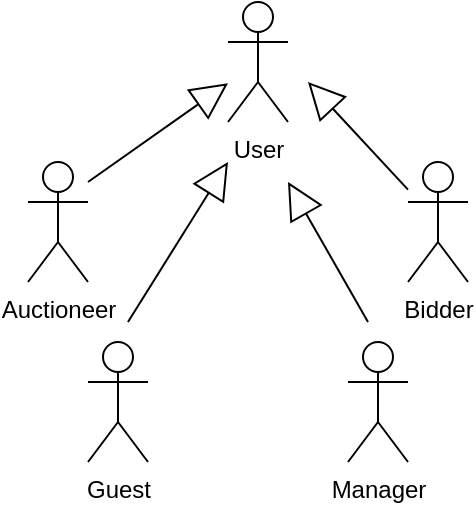 <mxfile version="20.3.6" type="device"><diagram id="N5KrnVfqcwvrhfu5spYZ" name="Página-1"><mxGraphModel dx="930" dy="547" grid="1" gridSize="10" guides="1" tooltips="1" connect="1" arrows="1" fold="1" page="1" pageScale="1" pageWidth="827" pageHeight="1169" math="0" shadow="0"><root><mxCell id="0"/><mxCell id="1" parent="0"/><mxCell id="Ee_P8_pgFMrpj8ThosGF-1" value="User" style="shape=umlActor;verticalLabelPosition=bottom;verticalAlign=top;html=1;outlineConnect=0;" parent="1" vertex="1"><mxGeometry x="260" y="100" width="30" height="60" as="geometry"/></mxCell><mxCell id="Ee_P8_pgFMrpj8ThosGF-2" value="Auctioneer" style="shape=umlActor;verticalLabelPosition=bottom;verticalAlign=top;html=1;outlineConnect=0;" parent="1" vertex="1"><mxGeometry x="160" y="180" width="30" height="60" as="geometry"/></mxCell><mxCell id="Ee_P8_pgFMrpj8ThosGF-3" value="Bidder" style="shape=umlActor;verticalLabelPosition=bottom;verticalAlign=top;html=1;outlineConnect=0;" parent="1" vertex="1"><mxGeometry x="350" y="180" width="30" height="60" as="geometry"/></mxCell><mxCell id="Ee_P8_pgFMrpj8ThosGF-11" value="Guest" style="shape=umlActor;verticalLabelPosition=bottom;verticalAlign=top;html=1;outlineConnect=0;" parent="1" vertex="1"><mxGeometry x="190" y="270" width="30" height="60" as="geometry"/></mxCell><mxCell id="Ee_P8_pgFMrpj8ThosGF-14" value="Manager" style="shape=umlActor;verticalLabelPosition=bottom;verticalAlign=top;html=1;outlineConnect=0;" parent="1" vertex="1"><mxGeometry x="320" y="270" width="30" height="60" as="geometry"/></mxCell><mxCell id="WrBk7F1CpVCOoKoSz5qh-3" value="" style="endArrow=block;endSize=16;endFill=0;html=1;rounded=0;" edge="1" parent="1" target="Ee_P8_pgFMrpj8ThosGF-1"><mxGeometry width="160" relative="1" as="geometry"><mxPoint x="190" y="190" as="sourcePoint"/><mxPoint x="240" y="170" as="targetPoint"/></mxGeometry></mxCell><mxCell id="WrBk7F1CpVCOoKoSz5qh-4" value="" style="endArrow=block;endSize=16;endFill=0;html=1;rounded=0;" edge="1" parent="1"><mxGeometry width="160" relative="1" as="geometry"><mxPoint x="210" y="260" as="sourcePoint"/><mxPoint x="260" y="180" as="targetPoint"/></mxGeometry></mxCell><mxCell id="WrBk7F1CpVCOoKoSz5qh-5" value="" style="endArrow=block;endSize=16;endFill=0;html=1;rounded=0;" edge="1" parent="1"><mxGeometry width="160" relative="1" as="geometry"><mxPoint x="330" y="260" as="sourcePoint"/><mxPoint x="290" y="190" as="targetPoint"/></mxGeometry></mxCell><mxCell id="WrBk7F1CpVCOoKoSz5qh-6" value="" style="endArrow=block;endSize=16;endFill=0;html=1;rounded=0;" edge="1" parent="1" source="Ee_P8_pgFMrpj8ThosGF-3"><mxGeometry width="160" relative="1" as="geometry"><mxPoint x="340" y="180" as="sourcePoint"/><mxPoint x="300" y="140" as="targetPoint"/></mxGeometry></mxCell></root></mxGraphModel></diagram></mxfile>